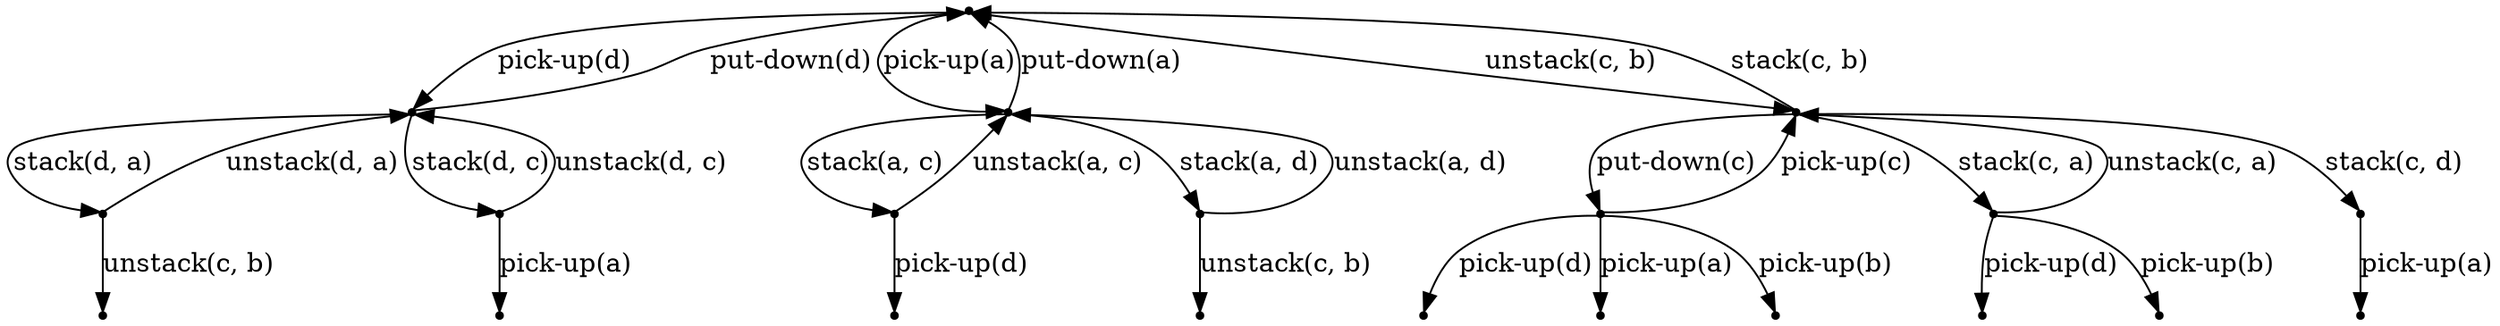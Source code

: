 strict digraph "" {
	node [shape=point]
	"Model[clear(a), clear(c), clear(d), handempty(), on(c,b), ontable(a), ontable(b), ontable(d)]" -> "Model[clear(a), clear(c), holding(d), on(c,b), ontable(a), ontable(b)]"	[label="pick-up(d)"];
	"Model[clear(a), clear(c), clear(d), handempty(), on(c,b), ontable(a), ontable(b), ontable(d)]" -> "Model[clear(c), clear(d), holding(a), on(c,b), ontable(b), ontable(d)]"	[label="pick-up(a)"];
	"Model[clear(a), clear(c), clear(d), handempty(), on(c,b), ontable(a), ontable(b), ontable(d)]" -> "Model[clear(a), clear(b), clear(d), holding(c), ontable(a), ontable(b), ontable(d)]"	[label="unstack(c, b)"];
	"Model[clear(a), clear(c), holding(d), on(c,b), ontable(a), ontable(b)]" -> "Model[clear(a), clear(c), clear(d), handempty(), on(c,b), ontable(a), ontable(b), ontable(d)]"	[label="put-down(d)"];
	"Model[clear(a), clear(c), holding(d), on(c,b), ontable(a), ontable(b)]" -> "Model[clear(c), clear(d), handempty(), on(c,b), on(d,a), ontable(a), ontable(b)]"	[label="stack(d, a)"];
	"Model[clear(a), clear(c), holding(d), on(c,b), ontable(a), ontable(b)]" -> "Model[clear(a), clear(d), handempty(), on(c,b), on(d,c), ontable(a), ontable(b)]"	[label="stack(d, c)"];
	"Model[clear(c), clear(d), holding(a), on(c,b), ontable(b), ontable(d)]" -> "Model[clear(a), clear(c), clear(d), handempty(), on(c,b), ontable(a), ontable(b), ontable(d)]"	[label="put-down(a)"];
	"Model[clear(c), clear(d), holding(a), on(c,b), ontable(b), ontable(d)]" -> "Model[clear(a), clear(d), handempty(), on(a,c), on(c,b), ontable(b), ontable(d)]"	[label="stack(a, c)"];
	"Model[clear(c), clear(d), holding(a), on(c,b), ontable(b), ontable(d)]" -> "Model[clear(a), clear(c), handempty(), on(a,d), on(c,b), ontable(b), ontable(d)]"	[label="stack(a, d)"];
	"Model[clear(a), clear(b), clear(d), holding(c), ontable(a), ontable(b), ontable(d)]" -> "Model[clear(a), clear(c), clear(d), handempty(), on(c,b), ontable(a), ontable(b), ontable(d)]"	[label="stack(c, b)"];
	"Model[clear(a), clear(b), clear(d), holding(c), ontable(a), ontable(b), ontable(d)]" -> "Model[clear(a), clear(b), clear(c), clear(d), handempty(), ontable(a), ontable(b), ontable(c), ontable(d)]"	[label="put-down(c)"];
	"Model[clear(a), clear(b), clear(d), holding(c), ontable(a), ontable(b), ontable(d)]" -> "Model[clear(b), clear(c), clear(d), handempty(), on(c,a), ontable(a), ontable(b), ontable(d)]"	[label="stack(c, a)"];
	"Model[clear(a), clear(b), clear(d), holding(c), ontable(a), ontable(b), ontable(d)]" -> "Model[clear(a), clear(b), clear(c), handempty(), on(c,d), ontable(a), ontable(b), ontable(d)]"	[label="stack(c, d)"];
	"Model[clear(c), clear(d), handempty(), on(c,b), on(d,a), ontable(a), ontable(b)]" -> "Model[clear(a), clear(c), holding(d), on(c,b), ontable(a), ontable(b)]"	[label="unstack(d, a)"];
	"Model[clear(c), clear(d), handempty(), on(c,b), on(d,a), ontable(a), ontable(b)]" -> "Model[clear(b), clear(d), holding(c), on(d,a), ontable(a), ontable(b)]"	[label="unstack(c, b)"];
	"Model[clear(a), clear(d), handempty(), on(c,b), on(d,c), ontable(a), ontable(b)]" -> "Model[clear(a), clear(c), holding(d), on(c,b), ontable(a), ontable(b)]"	[label="unstack(d, c)"];
	"Model[clear(a), clear(d), handempty(), on(c,b), on(d,c), ontable(a), ontable(b)]" -> "Model[clear(d), holding(a), on(c,b), on(d,c), ontable(b)]"	[label="pick-up(a)"];
	"Model[clear(a), clear(d), handempty(), on(a,c), on(c,b), ontable(b), ontable(d)]" -> "Model[clear(c), clear(d), holding(a), on(c,b), ontable(b), ontable(d)]"	[label="unstack(a, c)"];
	"Model[clear(a), clear(d), handempty(), on(a,c), on(c,b), ontable(b), ontable(d)]" -> "Model[clear(a), holding(d), on(a,c), on(c,b), ontable(b)]"	[label="pick-up(d)"];
	"Model[clear(a), clear(c), handempty(), on(a,d), on(c,b), ontable(b), ontable(d)]" -> "Model[clear(c), clear(d), holding(a), on(c,b), ontable(b), ontable(d)]"	[label="unstack(a, d)"];
	"Model[clear(a), clear(c), handempty(), on(a,d), on(c,b), ontable(b), ontable(d)]" -> "Model[clear(a), clear(b), holding(c), on(a,d), ontable(b), ontable(d)]"	[label="unstack(c, b)"];
	"Model[clear(a), clear(b), clear(c), clear(d), handempty(), ontable(a), ontable(b), ontable(c), ontable(d)]" -> "Model[clear(a), clear(b), clear(d), holding(c), ontable(a), ontable(b), ontable(d)]"	[label="pick-up(c)"];
	"Model[clear(a), clear(b), clear(c), clear(d), handempty(), ontable(a), ontable(b), ontable(c), ontable(d)]" -> "Model[clear(a), clear(b), clear(c), holding(d), ontable(a), ontable(b), ontable(c)]"	[label="pick-up(d)"];
	"Model[clear(a), clear(b), clear(c), clear(d), handempty(), ontable(a), ontable(b), ontable(c), ontable(d)]" -> "Model[clear(b), clear(c), clear(d), holding(a), ontable(b), ontable(c), ontable(d)]"	[label="pick-up(a)"];
	"Model[clear(a), clear(b), clear(c), clear(d), handempty(), ontable(a), ontable(b), ontable(c), ontable(d)]" -> "Model[clear(a), clear(c), clear(d), holding(b), ontable(a), ontable(c), ontable(d)]"	[label="pick-up(b)"];
	"Model[clear(b), clear(c), clear(d), handempty(), on(c,a), ontable(a), ontable(b), ontable(d)]" -> "Model[clear(a), clear(b), clear(d), holding(c), ontable(a), ontable(b), ontable(d)]"	[label="unstack(c, a)"];
	"Model[clear(b), clear(c), clear(d), handempty(), on(c,a), ontable(a), ontable(b), ontable(d)]" -> "Model[clear(b), clear(c), holding(d), on(c,a), ontable(a), ontable(b)]"	[label="pick-up(d)"];
	"Model[clear(b), clear(c), clear(d), handempty(), on(c,a), ontable(a), ontable(b), ontable(d)]" -> "Model[clear(c), clear(d), holding(b), on(c,a), ontable(a), ontable(d)]"	[label="pick-up(b)"];
	"Model[clear(a), clear(b), clear(c), handempty(), on(c,d), ontable(a), ontable(b), ontable(d)]" -> "Model[clear(b), clear(c), holding(a), on(c,d), ontable(b), ontable(d)]"	[label="pick-up(a)"];
}
